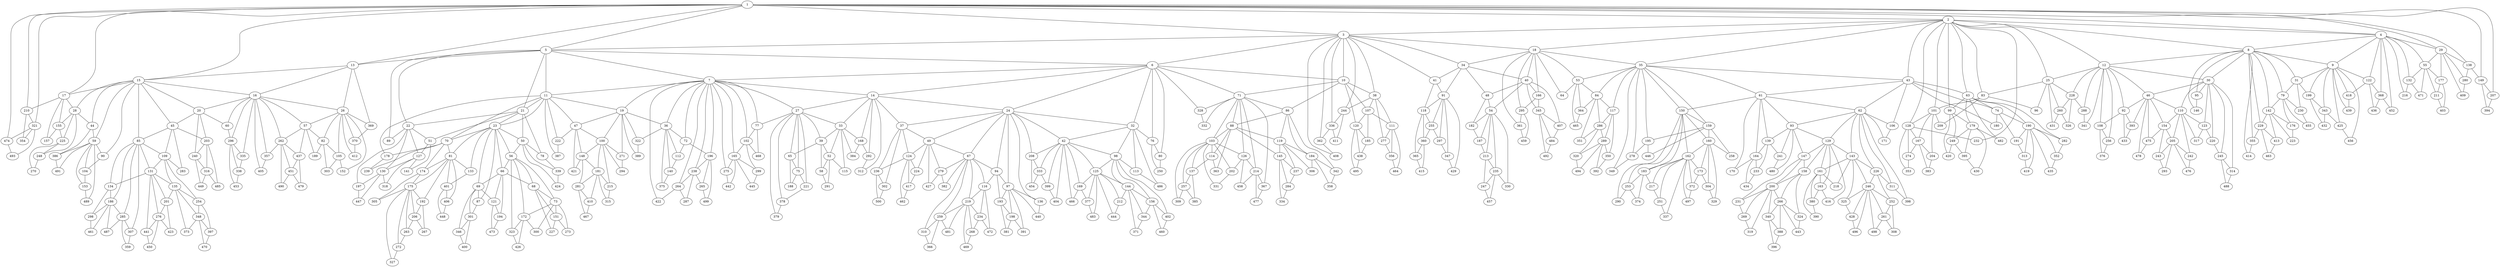 graph g_m_997{
1--2
1--3
2--3
1--4
2--4
1--5
3--5
3--6
5--6
5--7
6--7
2--8
4--8
4--9
8--9
3--10
6--10
5--11
7--11
2--12
8--12
1--13
5--13
6--14
7--14
1--15
13--15
13--16
15--16
1--17
15--17
2--18
3--18
7--19
11--19
15--20
16--20
5--21
11--21
5--22
21--22
11--23
21--23
6--24
14--24
2--25
12--25
13--26
16--26
7--27
14--27
15--28
17--28
1--29
4--29
8--30
12--30
8--31
9--31
6--32
24--32
14--33
27--33
3--34
18--34
2--35
18--35
7--36
19--36
14--37
24--37
3--38
10--38
27--39
33--39
18--40
34--40
3--41
34--41
24--42
32--42
2--43
35--43
15--44
28--44
15--45
20--45
12--46
30--46
11--47
19--47
34--48
40--48
24--49
37--49
21--50
23--50
21--51
22--51
33--52
39--52
18--53
35--53
40--54
48--54
4--55
29--55
23--56
50--56
16--57
26--57
39--58
52--58
15--59
44--59
16--60
20--60
35--61
43--61
43--62
61--62
2--63
43--63
18--64
53--64
27--65
39--65
23--66
56--66
24--67
49--67
56--68
66--68
23--69
66--69
11--70
23--70
6--71
10--71
7--72
36--72
56--73
68--73
43--74
63--74
27--75
65--75
6--76
32--76
7--77
27--77
21--78
50--78
8--79
31--79
6--80
76--80
23--81
70--81
26--82
57--82
2--83
25--83
35--84
53--84
15--85
45--85
10--86
71--86
23--87
69--87
71--88
86--88
5--89
22--89
15--90
59--90
34--91
41--91
12--92
46--92
61--93
62--93
24--94
67--94
8--95
30--95
25--96
83--96
24--97
94--97
32--98
42--98
2--99
63--99
19--100
47--100
2--101
83--101
7--102
77--102
71--103
88--103
59--104
90--104
26--105
82--105
43--106
62--106
10--107
38--107
12--108
92--108
45--109
85--109
30--110
46--110
38--111
107--111
36--112
72--112
32--113
98--113
88--114
103--114
33--115
52--115
67--116
94--116
35--117
84--117
41--118
91--118
86--119
88--119
10--120
107--120
66--121
69--121
4--122
9--122
30--123
110--123
37--124
49--124
42--125
98--125
71--126
103--126
22--127
51--127
2--128
101--128
62--129
93--129
22--130
127--130
85--131
109--131
4--132
55--132
23--133
81--133
85--134
131--134
109--135
131--135
24--136
97--136
103--137
114--137
1--138
29--138
61--139
93--139
36--140
112--140
51--141
127--141
8--142
79--142
62--143
129--143
98--144
125--144
88--145
119--145
8--146
95--146
93--147
129--147
47--148
100--148
1--149
138--149
35--150
61--150
68--151
73--151
26--152
105--152
59--153
104--153
46--154
110--154
17--155
28--155
98--156
144--156
17--157
155--157
129--158
147--158
35--159
150--159
150--160
159--160
129--161
143--161
150--162
160--162
129--163
161--163
61--164
139--164
7--165
102--165
18--166
40--166
101--167
128--167
14--168
33--168
42--169
125--169
61--170
164--170
62--171
106--171
56--172
73--172
160--173
162--173
70--174
81--174
81--175
174--175
79--176
142--176
29--177
55--177
11--178
70--178
63--179
99--179
43--180
74--180
100--181
148--181
48--182
54--182
150--183
162--183
86--184
119--184
107--185
120--185
85--186
134--186
54--187
182--187
65--188
75--188
57--189
82--189
63--190
74--190
74--191
190--191
81--192
175--192
94--193
97--193
66--194
121--194
35--195
159--195
7--196
72--196
22--197
130--197
97--198
193--198
9--199
31--199
147--200
158--200
131--201
135--201
103--202
126--202
20--203
45--203
101--204
167--204
110--205
154--205
175--206
192--206
1--207
149--207
24--208
42--208
83--209
101--209
1--210
17--210
55--211
177--211
125--212
144--212
54--213
187--213
71--214
126--214
100--215
181--215
4--216
132--216
162--217
183--217
143--218
161--218
67--219
116--219
30--220
123--220
27--221
75--221
11--222
47--222
142--223
176--223
49--224
124--224
28--225
155--225
62--226
143--226
68--227
151--227
12--228
25--228
8--229
142--229
31--230
79--230
147--231
200--231
2--232
128--232
139--233
164--233
116--234
219--234
54--235
213--235
37--236
124--236
119--237
145--237
7--238
196--238
70--239
178--239
20--240
203--240
93--241
139--241
110--242
205--242
154--243
205--243
3--244
38--244
30--245
220--245
143--246
226--246
213--247
235--247
28--248
225--248
99--249
179--249
76--250
80--250
162--251
217--251
226--252
246--252
150--253
183--253
109--254
135--254
91--255
118--255
12--256
108--256
103--257
137--257
159--258
160--258
67--259
219--259
25--260
228--260
246--261
252--261
16--262
57--262
175--263
206--263
7--264
238--264
196--265
238--265
158--266
200--266
192--267
206--267
219--268
234--268
200--269
231--269
225--270
248--270
19--271
100--271
175--272
263--272
73--273
151--273
128--274
167--274
7--275
165--275
131--276
201--276
38--277
111--277
35--278
195--278
49--279
67--279
29--280
138--280
148--281
181--281
63--282
190--282
45--283
109--283
145--284
237--284
85--285
186--285
84--286
117--286
238--287
264--287
12--288
228--288
117--289
286--289
150--290
253--290
52--291
58--291
14--292
168--292
205--293
243--293
100--294
271--294
18--295
166--295
16--296
60--296
91--297
255--297
134--298
186--298
102--299
165--299
73--300
172--300
69--301
87--301
37--302
236--302
82--303
105--303
160--304
173--304
174--305
175--305
119--306
184--306
85--307
285--307
252--308
261--308
103--309
257--309
67--310
259--310
62--311
226--311
14--312
292--312
190--313
191--313
30--314
245--314
181--315
215--315
203--316
240--316
110--317
123--317
127--318
130--318
200--319
269--319
286--320
289--320
1--321
210--321
19--322
36--322
56--323
172--323
158--324
266--324
143--325
246--325
228--326
260--326
175--327
272--327
6--328
71--328
160--329
304--329
54--330
235--330
103--331
202--331
71--332
328--332
42--333
208--333
145--334
284--334
16--335
296--335
3--336
244--336
162--337
251--337
296--338
335--338
50--339
78--339
200--340
266--340
12--341
288--341
86--342
184--342
9--343
199--343
144--344
156--344
40--345
166--345
69--346
301--346
91--347
297--347
135--348
254--348
35--349
278--349
117--350
289--350
84--351
286--351
190--352
282--352
128--353
274--353
210--354
321--354
8--355
229--355
111--356
277--356
16--357
262--357
184--358
342--358
285--359
307--359
118--360
255--360
18--361
295--361
3--362
336--362
88--363
114--363
53--364
84--364
118--365
360--365
259--366
310--366
71--367
214--367
4--368
122--368
13--369
26--369
26--370
369--370
144--371
344--371
162--372
173--372
135--373
348--373
183--374
253--374
36--375
140--375
108--376
256--376
125--377
169--377
27--378
221--378
27--379
378--379
161--380
163--380
193--381
198--381
67--382
279--382
167--383
204--383
33--384
168--384
137--385
257--385
44--386
59--386
11--387
222--387
266--388
340--388
19--389
322--389
161--390
380--390
97--391
198--391
289--392
350--392
46--393
92--393
149--394
207--394
179--395
249--395
340--396
388--396
254--397
348--397
62--398
311--398
42--399
333--399
301--400
346--400
81--401
133--401
98--402
156--402
177--403
211--403
42--404
399--404
16--405
357--405
81--406
401--406
40--407
345--407
3--408
362--408
29--409
280--409
181--410
281--410
244--411
336--411
26--412
370--412
142--413
229--413
8--414
355--414
360--415
365--415
129--416
163--416
124--417
224--417
9--418
122--418
190--419
313--419
99--420
249--420
47--421
148--421
7--422
264--422
201--423
276--423
50--424
339--424
9--425
343--425
172--426
323--426
49--427
279--427
246--428
325--428
91--429
347--429
179--430
395--430
25--431
260--431
199--432
343--432
92--433
393--433
164--434
233--434
190--435
352--435
122--436
368--436
57--437
262--437
120--438
185--438
9--439
418--439
97--440
136--440
131--441
276--441
165--442
275--442
266--443
324--443
125--444
212--444
165--445
299--445
159--446
195--446
130--447
197--447
401--448
406--448
240--449
316--449
276--450
441--450
262--451
437--451
4--452
368--452
296--453
338--453
208--454
333--454
79--455
230--455
9--456
425--456
235--457
247--457
126--458
214--458
295--459
361--459
156--460
402--460
186--461
298--461
124--462
417--462
229--463
413--463
111--464
356--464
53--465
364--465
42--466
169--466
281--467
410--467
77--468
102--468
219--469
268--469
348--470
397--470
55--471
132--471
116--472
234--472
121--473
194--473
1--474
321--474
46--475
154--475
205--476
242--476
214--477
367--477
46--478
475--478
437--479
451--479
93--480
241--480
219--481
259--481
63--482
179--482
125--483
377--483
345--484
407--484
203--485
316--485
32--486
113--486
186--487
285--487
245--488
314--488
59--489
153--489
262--490
451--490
59--491
386--491
345--492
484--492
321--493
474--493
289--494
320--494
120--495
438--495
246--496
428--496
162--497
372--497
246--498
261--498
196--499
265--499
236--500
302--500
}

